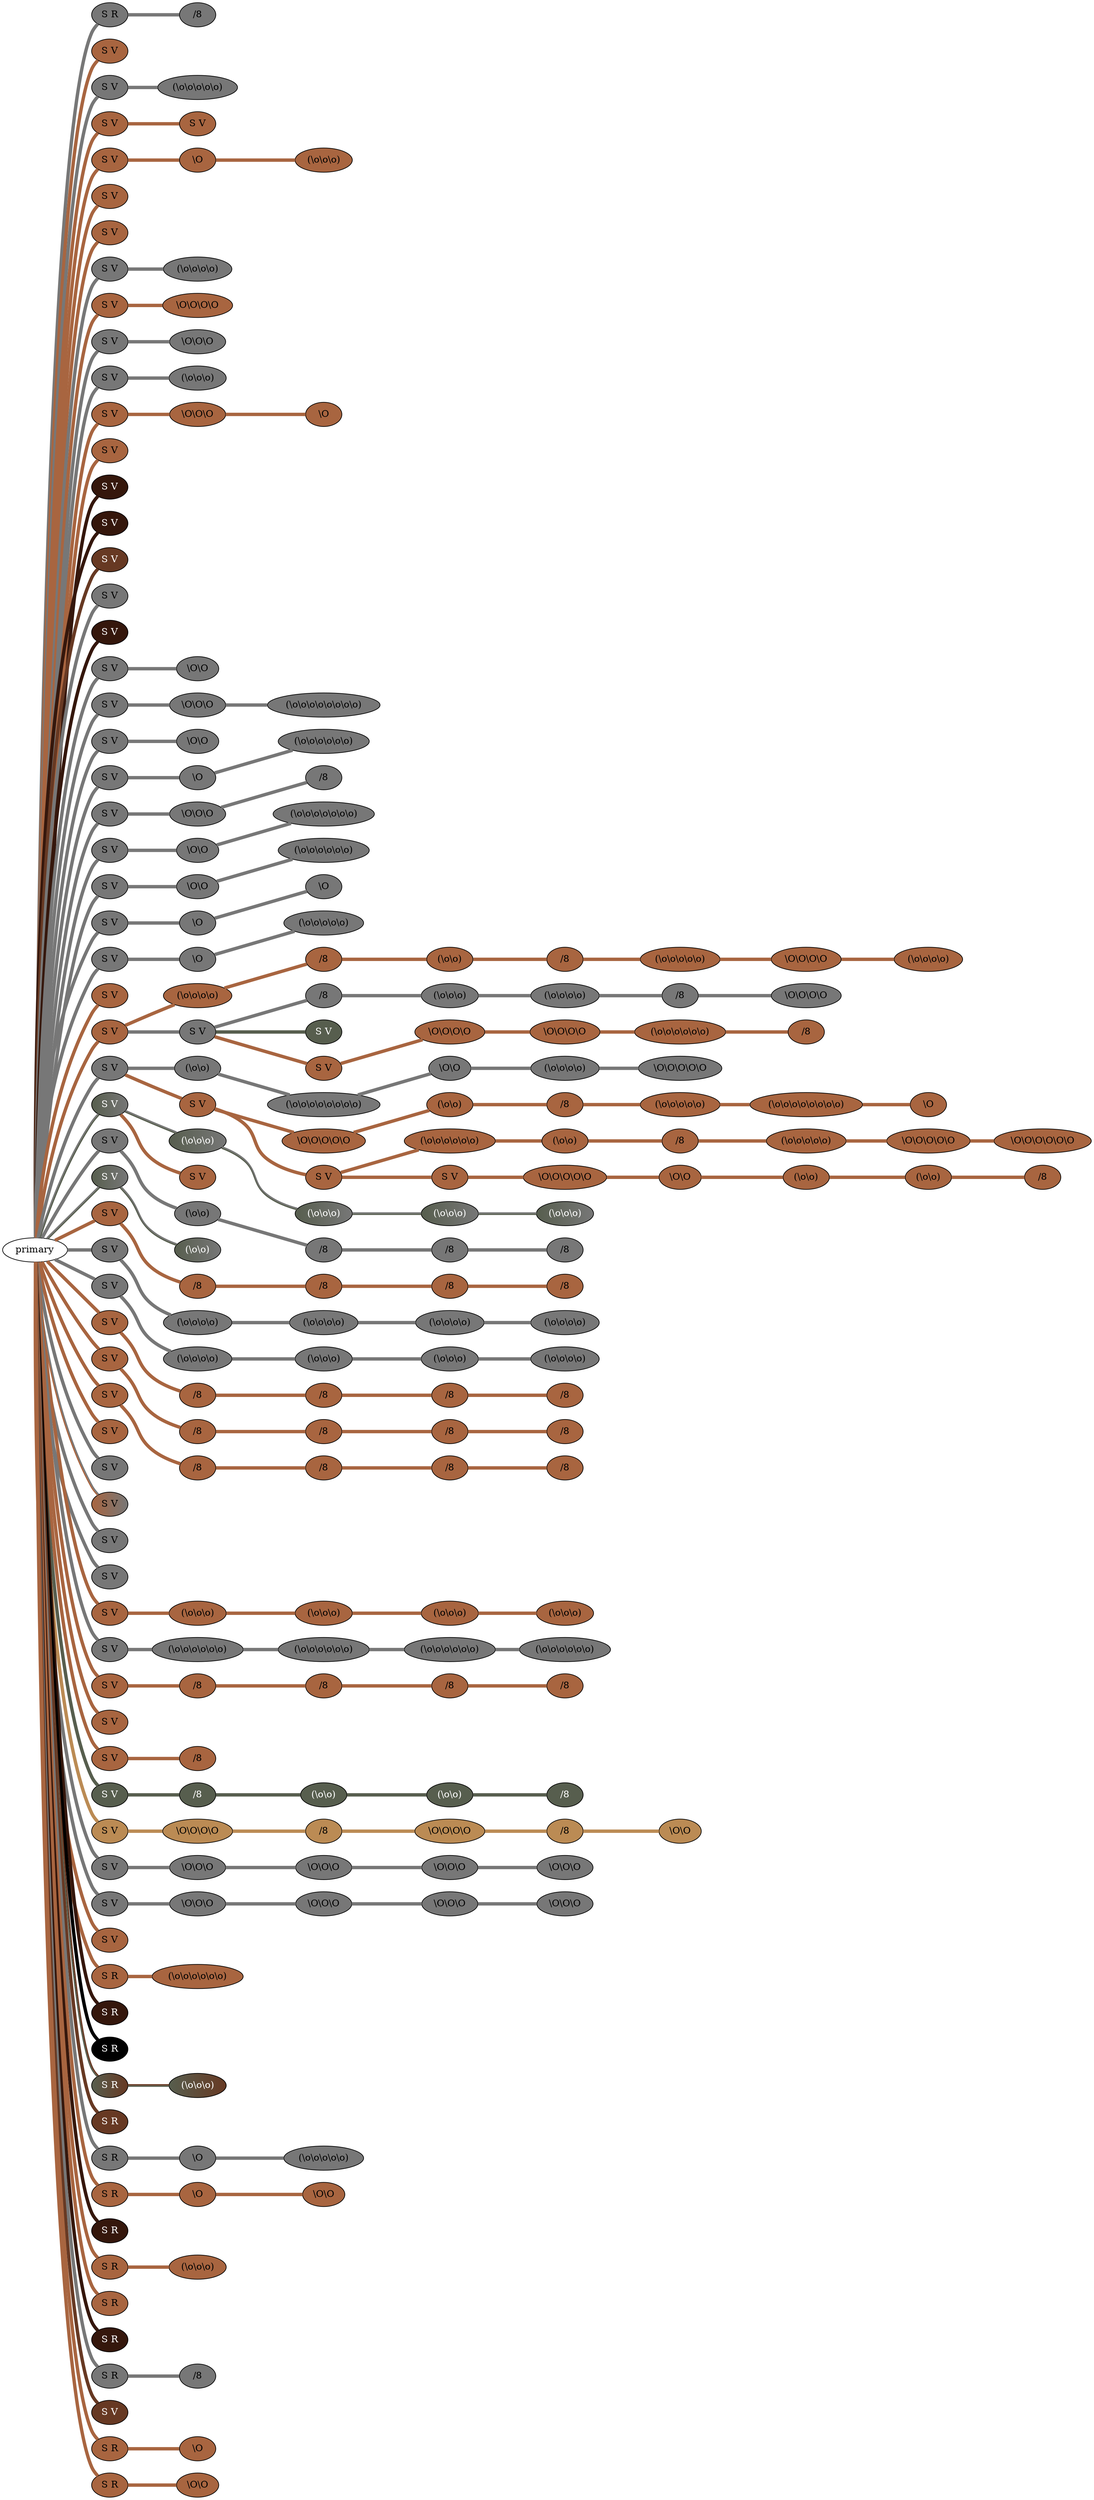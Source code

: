 graph {
 graph [rankdir=LR]
"1" [qtype="pendant_node", pendant_colors="#777777", pendant_ply="S", pendant_attach="R", pendant_length="35.0", label="S R", style=filled, fillcolor="#777777", fontcolor="#000000"]
"primary" -- "1" [qtype="pendant_link",penwidth=5,color="#777777"]
"1:0" [qtype="knot_node", knot_value="1", knot_type="E", knot_position="14.5", knot_spin="S", label="/8", style=filled, fillcolor="#777777" , fontcolor="#000000"]
"1" -- "1:0" [qtype="knot_link",penwidth=5,color="#777777"]
"2" [qtype="pendant_node", pendant_colors="#A86540", pendant_ply="S", pendant_attach="V", pendant_length="5.0", label="S V", style=filled, fillcolor="#A86540", fontcolor="#000000"]
"primary" -- "2" [qtype="pendant_link",penwidth=5,color="#A86540"]
"3" [qtype="pendant_node", pendant_colors="#777777", pendant_ply="S", pendant_attach="V", pendant_length="34.5", label="S V", style=filled, fillcolor="#777777", fontcolor="#000000"]
"primary" -- "3" [qtype="pendant_link",penwidth=5,color="#777777"]
"3:0" [qtype="knot_node", knot_value="5", knot_type="L", knot_position="16.0", knot_spin="Z", label="(\\o\\o\\o\\o\\o)", style=filled, fillcolor="#777777" , fontcolor="#000000"]
"3" -- "3:0" [qtype="knot_link",penwidth=5,color="#777777"]
"4" [qtype="pendant_node", pendant_colors="#A86540", pendant_ply="S", pendant_attach="V", pendant_length="5.0", label="S V", style=filled, fillcolor="#A86540", fontcolor="#000000"]
"primary" -- "4" [qtype="pendant_link",penwidth=5,color="#A86540"]
"4s1" [qtype="pendant_node", pendant_colors="#A86540", pendant_ply="S", pendant_attach="V", pendant_length="6.5", label="S V", style=filled, fillcolor="#A86540", fontcolor="#000000"]
"4" -- "4s1" [qtype="pendant_link",penwidth=5,color="#A86540"]
"5" [qtype="pendant_node", pendant_colors="#A86540", pendant_ply="S", pendant_attach="V", pendant_length="37.0", label="S V", style=filled, fillcolor="#A86540", fontcolor="#000000"]
"primary" -- "5" [qtype="pendant_link",penwidth=5,color="#A86540"]
"5:0" [qtype="knot_node", knot_value="1", knot_type="S", knot_position="6.0", knot_spin="Z", label="\\O", style=filled, fillcolor="#A86540" , fontcolor="#000000"]
"5" -- "5:0" [qtype="knot_link",penwidth=5,color="#A86540"]
"5:1" [qtype="knot_node", knot_value="3", knot_type="L", knot_position="15.0", knot_spin="Z", label="(\\o\\o\\o)", style=filled, fillcolor="#A86540" , fontcolor="#000000"]
"5:0" -- "5:1" [qtype="knot_link",penwidth=5,color="#A86540"]
"6" [qtype="pendant_node", pendant_colors="#A86540", pendant_ply="S", pendant_attach="V", pendant_length="2.5", label="S V", style=filled, fillcolor="#A86540", fontcolor="#000000"]
"primary" -- "6" [qtype="pendant_link",penwidth=5,color="#A86540"]
"7" [qtype="pendant_node", pendant_colors="#A86540", pendant_ply="S", pendant_attach="V", pendant_length="14.5", label="S V", style=filled, fillcolor="#A86540", fontcolor="#000000"]
"primary" -- "7" [qtype="pendant_link",penwidth=5,color="#A86540"]
"8" [qtype="pendant_node", pendant_colors="#777777", pendant_ply="S", pendant_attach="V", pendant_length="27.5", label="S V", style=filled, fillcolor="#777777", fontcolor="#000000"]
"primary" -- "8" [qtype="pendant_link",penwidth=5,color="#777777"]
"8:0" [qtype="knot_node", knot_value="4", knot_type="L", knot_position="14.5", knot_spin="Z", label="(\\o\\o\\o\\o)", style=filled, fillcolor="#777777" , fontcolor="#000000"]
"8" -- "8:0" [qtype="knot_link",penwidth=5,color="#777777"]
"9" [qtype="pendant_node", pendant_colors="#A86540", pendant_ply="S", pendant_attach="V", pendant_length="25.0", label="S V", style=filled, fillcolor="#A86540", fontcolor="#000000"]
"primary" -- "9" [qtype="pendant_link",penwidth=5,color="#A86540"]
"9:0" [qtype="knot_node", knot_value="4", knot_type="S", knot_position="6.0", knot_spin="Z", label="\\O\\O\\O\\O", style=filled, fillcolor="#A86540" , fontcolor="#000000"]
"9" -- "9:0" [qtype="knot_link",penwidth=5,color="#A86540"]
"10" [qtype="pendant_node", pendant_colors="#777777", pendant_ply="S", pendant_attach="V", pendant_length="27.0", label="S V", style=filled, fillcolor="#777777", fontcolor="#000000"]
"primary" -- "10" [qtype="pendant_link",penwidth=5,color="#777777"]
"10:0" [qtype="knot_node", knot_value="3", knot_type="S", knot_position="5.0", knot_spin="Z", label="\\O\\O\\O", style=filled, fillcolor="#777777" , fontcolor="#000000"]
"10" -- "10:0" [qtype="knot_link",penwidth=5,color="#777777"]
"11" [qtype="pendant_node", pendant_colors="#777777", pendant_ply="S", pendant_attach="V", pendant_length="21.0", label="S V", style=filled, fillcolor="#777777", fontcolor="#000000"]
"primary" -- "11" [qtype="pendant_link",penwidth=5,color="#777777"]
"11:0" [qtype="knot_node", knot_value="3", knot_type="L", knot_position="14.0", knot_spin="Z", label="(\\o\\o\\o)", style=filled, fillcolor="#777777" , fontcolor="#000000"]
"11" -- "11:0" [qtype="knot_link",penwidth=5,color="#777777"]
"12" [qtype="pendant_node", pendant_colors="#A86540", pendant_ply="S", pendant_attach="V", pendant_length="20.5", label="S V", style=filled, fillcolor="#A86540", fontcolor="#000000"]
"primary" -- "12" [qtype="pendant_link",penwidth=5,color="#A86540"]
"12:0" [qtype="knot_node", knot_value="3", knot_type="S", knot_position="1.5", knot_spin="Z", label="\\O\\O\\O", style=filled, fillcolor="#A86540" , fontcolor="#000000"]
"12" -- "12:0" [qtype="knot_link",penwidth=5,color="#A86540"]
"12:1" [qtype="knot_node", knot_value="1", knot_type="S", knot_position="5.5", knot_spin="Z", label="\\O", style=filled, fillcolor="#A86540" , fontcolor="#000000"]
"12:0" -- "12:1" [qtype="knot_link",penwidth=5,color="#A86540"]
"13" [qtype="pendant_node", pendant_colors="#A86540", pendant_ply="S", pendant_attach="V", pendant_length="4.5", label="S V", style=filled, fillcolor="#A86540", fontcolor="#000000"]
"primary" -- "13" [qtype="pendant_link",penwidth=5,color="#A86540"]
"14" [qtype="pendant_node", pendant_colors="#35170C", pendant_ply="S", pendant_attach="V", pendant_length="0.5", label="S V", style=filled, fillcolor="#35170C", fontcolor="#ffffff"]
"primary" -- "14" [qtype="pendant_link",penwidth=5,color="#35170C"]
"15" [qtype="pendant_node", pendant_colors="#35170C", pendant_ply="S", pendant_attach="V", pendant_length="0.5", label="S V", style=filled, fillcolor="#35170C", fontcolor="#ffffff"]
"primary" -- "15" [qtype="pendant_link",penwidth=5,color="#35170C"]
"16" [qtype="pendant_node", pendant_colors="#673923", pendant_ply="S", pendant_attach="V", pendant_length="0.5", label="S V", style=filled, fillcolor="#673923", fontcolor="#ffffff"]
"primary" -- "16" [qtype="pendant_link",penwidth=5,color="#673923"]
"17" [qtype="pendant_node", pendant_colors="#777777", pendant_ply="S", pendant_attach="V", pendant_length="19.0", label="S V", style=filled, fillcolor="#777777", fontcolor="#000000"]
"primary" -- "17" [qtype="pendant_link",penwidth=5,color="#777777"]
"18" [qtype="pendant_node", pendant_colors="#35170C", pendant_ply="S", pendant_attach="V", pendant_length="0.5", label="S V", style=filled, fillcolor="#35170C", fontcolor="#ffffff"]
"primary" -- "18" [qtype="pendant_link",penwidth=5,color="#35170C"]
"19" [qtype="pendant_node", pendant_colors="#777777", pendant_ply="S", pendant_attach="V", pendant_length="15.0", label="S V", style=filled, fillcolor="#777777", fontcolor="#000000"]
"primary" -- "19" [qtype="pendant_link",penwidth=5,color="#777777"]
"19:0" [qtype="knot_node", knot_value="2", knot_type="S", knot_position="5.0", knot_spin="Z", label="\\O\\O", style=filled, fillcolor="#777777" , fontcolor="#000000"]
"19" -- "19:0" [qtype="knot_link",penwidth=5,color="#777777"]
"20" [qtype="pendant_node", pendant_colors="#777777", pendant_ply="S", pendant_attach="V", pendant_length="34.0", label="S V", style=filled, fillcolor="#777777", fontcolor="#000000"]
"primary" -- "20" [qtype="pendant_link",penwidth=5,color="#777777"]
"20:0" [qtype="knot_node", knot_value="3", knot_type="S", knot_position="10.5", knot_spin="Z", label="\\O\\O\\O", style=filled, fillcolor="#777777" , fontcolor="#000000"]
"20" -- "20:0" [qtype="knot_link",penwidth=5,color="#777777"]
"20:1" [qtype="knot_node", knot_value="8", knot_type="L", knot_position="24.5", knot_spin="Z", label="(\\o\\o\\o\\o\\o\\o\\o\\o)", style=filled, fillcolor="#777777" , fontcolor="#000000"]
"20:0" -- "20:1" [qtype="knot_link",penwidth=5,color="#777777"]
"21" [qtype="pendant_node", pendant_colors="#777777", pendant_ply="S", pendant_attach="V", pendant_length="39.5", label="S V", style=filled, fillcolor="#777777", fontcolor="#000000"]
"primary" -- "21" [qtype="pendant_link",penwidth=5,color="#777777"]
"21:0" [qtype="knot_node", knot_value="2", knot_type="S", knot_position="11.0", knot_spin="Z", label="\\O\\O", style=filled, fillcolor="#777777" , fontcolor="#000000"]
"21" -- "21:0" [qtype="knot_link",penwidth=5,color="#777777"]
"22" [qtype="pendant_node", pendant_colors="#777777", pendant_ply="S", pendant_attach="V", pendant_length="40.0", label="S V", style=filled, fillcolor="#777777", fontcolor="#000000"]
"primary" -- "22" [qtype="pendant_link",penwidth=5,color="#777777"]
"22:0" [qtype="knot_node", knot_value="1", knot_type="S", knot_position="11.0", knot_spin="Z", label="\\O", style=filled, fillcolor="#777777" , fontcolor="#000000"]
"22" -- "22:0" [qtype="knot_link",penwidth=5,color="#777777"]
"22:1" [qtype="knot_node", knot_value="6", knot_type="L", knot_position="24.0", knot_spin="Z", label="(\\o\\o\\o\\o\\o\\o)", style=filled, fillcolor="#777777" , fontcolor="#000000"]
"22:0" -- "22:1" [qtype="knot_link",penwidth=5,color="#777777"]
"23" [qtype="pendant_node", pendant_colors="#777777", pendant_ply="S", pendant_attach="V", pendant_length="37.5", label="S V", style=filled, fillcolor="#777777", fontcolor="#000000"]
"primary" -- "23" [qtype="pendant_link",penwidth=5,color="#777777"]
"23:0" [qtype="knot_node", knot_value="3", knot_type="S", knot_position="10.5", knot_spin="Z", label="\\O\\O\\O", style=filled, fillcolor="#777777" , fontcolor="#000000"]
"23" -- "23:0" [qtype="knot_link",penwidth=5,color="#777777"]
"23:1" [qtype="knot_node", knot_value="1", knot_type="E", knot_position="22.0", knot_spin="S", label="/8", style=filled, fillcolor="#777777" , fontcolor="#000000"]
"23:0" -- "23:1" [qtype="knot_link",penwidth=5,color="#777777"]
"24" [qtype="pendant_node", pendant_colors="#777777", pendant_ply="S", pendant_attach="V", pendant_length="29.5", label="S V", style=filled, fillcolor="#777777", fontcolor="#000000"]
"primary" -- "24" [qtype="pendant_link",penwidth=5,color="#777777"]
"24:0" [qtype="knot_node", knot_value="2", knot_type="S", knot_position="10.0", knot_spin="Z", label="\\O\\O", style=filled, fillcolor="#777777" , fontcolor="#000000"]
"24" -- "24:0" [qtype="knot_link",penwidth=5,color="#777777"]
"24:1" [qtype="knot_node", knot_value="7", knot_type="L", knot_position="21.0", knot_spin="Z", label="(\\o\\o\\o\\o\\o\\o\\o)", style=filled, fillcolor="#777777" , fontcolor="#000000"]
"24:0" -- "24:1" [qtype="knot_link",penwidth=5,color="#777777"]
"25" [qtype="pendant_node", pendant_colors="#777777", pendant_ply="S", pendant_attach="V", pendant_length="37.0", label="S V", style=filled, fillcolor="#777777", fontcolor="#000000"]
"primary" -- "25" [qtype="pendant_link",penwidth=5,color="#777777"]
"25:0" [qtype="knot_node", knot_value="2", knot_type="S", knot_position="9.5", knot_spin="Z", label="\\O\\O", style=filled, fillcolor="#777777" , fontcolor="#000000"]
"25" -- "25:0" [qtype="knot_link",penwidth=5,color="#777777"]
"25:1" [qtype="knot_node", knot_value="6", knot_type="L", knot_position="20.5", knot_spin="Z", label="(\\o\\o\\o\\o\\o\\o)", style=filled, fillcolor="#777777" , fontcolor="#000000"]
"25:0" -- "25:1" [qtype="knot_link",penwidth=5,color="#777777"]
"26" [qtype="pendant_node", pendant_colors="#777777", pendant_ply="S", pendant_attach="V", pendant_length="40.5", label="S V", style=filled, fillcolor="#777777", fontcolor="#000000"]
"primary" -- "26" [qtype="pendant_link",penwidth=5,color="#777777"]
"26:0" [qtype="knot_node", knot_value="1", knot_type="S", knot_position="10.5", knot_spin="Z", label="\\O", style=filled, fillcolor="#777777" , fontcolor="#000000"]
"26" -- "26:0" [qtype="knot_link",penwidth=5,color="#777777"]
"26:1" [qtype="knot_node", knot_value="1", knot_type="S", knot_position="21.0", knot_spin="Z", label="\\O", style=filled, fillcolor="#777777" , fontcolor="#000000"]
"26:0" -- "26:1" [qtype="knot_link",penwidth=5,color="#777777"]
"27" [qtype="pendant_node", pendant_colors="#777777", pendant_ply="S", pendant_attach="V", pendant_length="38.5", label="S V", style=filled, fillcolor="#777777", fontcolor="#000000"]
"primary" -- "27" [qtype="pendant_link",penwidth=5,color="#777777"]
"27:0" [qtype="knot_node", knot_value="1", knot_type="S", knot_position="10.0", knot_spin="Z", label="\\O", style=filled, fillcolor="#777777" , fontcolor="#000000"]
"27" -- "27:0" [qtype="knot_link",penwidth=5,color="#777777"]
"27:1" [qtype="knot_node", knot_value="5", knot_type="L", knot_position="21.5", knot_spin="Z", label="(\\o\\o\\o\\o\\o)", style=filled, fillcolor="#777777" , fontcolor="#000000"]
"27:0" -- "27:1" [qtype="knot_link",penwidth=5,color="#777777"]
"28" [qtype="pendant_node", pendant_colors="#A86540", pendant_ply="S", pendant_attach="V", pendant_length="0.0", label="S V", style=filled, fillcolor="#A86540", fontcolor="#000000"]
"primary" -- "28" [qtype="pendant_link",penwidth=5,color="#A86540"]
"29" [qtype="pendant_node", pendant_colors="#A86540", pendant_ply="S", pendant_attach="V", pendant_length="17.5", label="S V", style=filled, fillcolor="#A86540", fontcolor="#000000"]
"primary" -- "29" [qtype="pendant_link",penwidth=5,color="#A86540"]
"29:0" [qtype="knot_node", knot_value="4", knot_type="L", knot_position="3.5", knot_spin="Z", label="(\\o\\o\\o\\o)", style=filled, fillcolor="#A86540" , fontcolor="#000000"]
"29" -- "29:0" [qtype="knot_link",penwidth=5,color="#A86540"]
"29:1" [qtype="knot_node", knot_value="2", knot_type="E", knot_position="5.0", knot_spin="S", label="/8", style=filled, fillcolor="#A86540" , fontcolor="#000000"]
"29:0" -- "29:1" [qtype="knot_link",penwidth=5,color="#A86540"]
"29:2" [qtype="knot_node", knot_value="2", knot_type="L", knot_position="6.0", knot_spin="Z", label="(\\o\\o)", style=filled, fillcolor="#A86540" , fontcolor="#000000"]
"29:1" -- "29:2" [qtype="knot_link",penwidth=5,color="#A86540"]
"29:3" [qtype="knot_node", knot_value="1", knot_type="E", knot_position="7.0", knot_spin="S", label="/8", style=filled, fillcolor="#A86540" , fontcolor="#000000"]
"29:2" -- "29:3" [qtype="knot_link",penwidth=5,color="#A86540"]
"29:4" [qtype="knot_node", knot_value="5", knot_type="L", knot_position="8.0", knot_spin="Z", label="(\\o\\o\\o\\o\\o)", style=filled, fillcolor="#A86540" , fontcolor="#000000"]
"29:3" -- "29:4" [qtype="knot_link",penwidth=5,color="#A86540"]
"29:5" [qtype="knot_node", knot_value="4", knot_type="S", knot_position="12.0", knot_spin="Z", label="\\O\\O\\O\\O", style=filled, fillcolor="#A86540" , fontcolor="#000000"]
"29:4" -- "29:5" [qtype="knot_link",penwidth=5,color="#A86540"]
"29:6" [qtype="knot_node", knot_value="4", knot_type="L", knot_position="15.0", knot_spin="Z", label="(\\o\\o\\o\\o)", style=filled, fillcolor="#A86540" , fontcolor="#000000"]
"29:5" -- "29:6" [qtype="knot_link",penwidth=5,color="#A86540"]
"29s1" [qtype="pendant_node", pendant_colors="#777777", pendant_ply="S", pendant_attach="V", pendant_length="18.0", label="S V", style=filled, fillcolor="#777777", fontcolor="#000000"]
"29" -- "29s1" [qtype="pendant_link",penwidth=5,color="#777777"]
"29s1:0" [qtype="knot_node", knot_value="3", knot_type="E", knot_position="1.0", knot_spin="S", label="/8", style=filled, fillcolor="#777777" , fontcolor="#000000"]
"29s1" -- "29s1:0" [qtype="knot_link",penwidth=5,color="#777777"]
"29s1:1" [qtype="knot_node", knot_value="3", knot_type="L", knot_position="4.0", knot_spin="Z", label="(\\o\\o\\o)", style=filled, fillcolor="#777777" , fontcolor="#000000"]
"29s1:0" -- "29s1:1" [qtype="knot_link",penwidth=5,color="#777777"]
"29s1:2" [qtype="knot_node", knot_value="4", knot_type="L", knot_position="8.0", knot_spin="Z", label="(\\o\\o\\o\\o)", style=filled, fillcolor="#777777" , fontcolor="#000000"]
"29s1:1" -- "29s1:2" [qtype="knot_link",penwidth=5,color="#777777"]
"29s1:3" [qtype="knot_node", knot_value="3", knot_type="E", knot_position="12.0", knot_spin="S", label="/8", style=filled, fillcolor="#777777" , fontcolor="#000000"]
"29s1:2" -- "29s1:3" [qtype="knot_link",penwidth=5,color="#777777"]
"29s1:4" [qtype="knot_node", knot_value="4", knot_type="S", knot_position="14.5", knot_spin="Z", label="\\O\\O\\O\\O", style=filled, fillcolor="#777777" , fontcolor="#000000"]
"29s1:3" -- "29s1:4" [qtype="knot_link",penwidth=5,color="#777777"]
"29s1s1" [qtype="pendant_node", pendant_colors="#575E4E", pendant_ply="S", pendant_attach="V", pendant_length="6.5", label="S V", style=filled, fillcolor="#575E4E", fontcolor="#ffffff"]
"29s1" -- "29s1s1" [qtype="pendant_link",penwidth=5,color="#575E4E"]
"29s1s2" [qtype="pendant_node", pendant_colors="#A86540", pendant_ply="S", pendant_attach="V", pendant_length="13.5", label="S V", style=filled, fillcolor="#A86540", fontcolor="#000000"]
"29s1" -- "29s1s2" [qtype="pendant_link",penwidth=5,color="#A86540"]
"29s1s2:0" [qtype="knot_node", knot_value="4", knot_type="S", knot_position="0.5", knot_spin="Z", label="\\O\\O\\O\\O", style=filled, fillcolor="#A86540" , fontcolor="#000000"]
"29s1s2" -- "29s1s2:0" [qtype="knot_link",penwidth=5,color="#A86540"]
"29s1s2:1" [qtype="knot_node", knot_value="4", knot_type="S", knot_position="4.0", knot_spin="Z", label="\\O\\O\\O\\O", style=filled, fillcolor="#A86540" , fontcolor="#000000"]
"29s1s2:0" -- "29s1s2:1" [qtype="knot_link",penwidth=5,color="#A86540"]
"29s1s2:2" [qtype="knot_node", knot_value="6", knot_type="L", knot_position="8.0", knot_spin="Z", label="(\\o\\o\\o\\o\\o\\o)", style=filled, fillcolor="#A86540" , fontcolor="#000000"]
"29s1s2:1" -- "29s1s2:2" [qtype="knot_link",penwidth=5,color="#A86540"]
"29s1s2:3" [qtype="knot_node", knot_value="3", knot_type="E", knot_position="12.0", knot_spin="S", label="/8", style=filled, fillcolor="#A86540" , fontcolor="#000000"]
"29s1s2:2" -- "29s1s2:3" [qtype="knot_link",penwidth=5,color="#A86540"]
"30" [qtype="pendant_node", pendant_colors="#777777", pendant_ply="S", pendant_attach="V", pendant_length="24.0", label="S V", style=filled, fillcolor="#777777", fontcolor="#000000"]
"primary" -- "30" [qtype="pendant_link",penwidth=5,color="#777777"]
"30:0" [qtype="knot_node", knot_value="2", knot_type="L", knot_position="3.5", knot_spin="Z", label="(\\o\\o)", style=filled, fillcolor="#777777" , fontcolor="#000000"]
"30" -- "30:0" [qtype="knot_link",penwidth=5,color="#777777"]
"30:1" [qtype="knot_node", knot_value="8", knot_type="L", knot_position="6.0", knot_spin="Z", label="(\\o\\o\\o\\o\\o\\o\\o\\o)", style=filled, fillcolor="#777777" , fontcolor="#000000"]
"30:0" -- "30:1" [qtype="knot_link",penwidth=5,color="#777777"]
"30:2" [qtype="knot_node", knot_value="2", knot_type="S", knot_position="9.0", knot_spin="Z", label="\\O\\O", style=filled, fillcolor="#777777" , fontcolor="#000000"]
"30:1" -- "30:2" [qtype="knot_link",penwidth=5,color="#777777"]
"30:3" [qtype="knot_node", knot_value="4", knot_type="L", knot_position="12.0", knot_spin="Z", label="(\\o\\o\\o\\o)", style=filled, fillcolor="#777777" , fontcolor="#000000"]
"30:2" -- "30:3" [qtype="knot_link",penwidth=5,color="#777777"]
"30:4" [qtype="knot_node", knot_value="5", knot_type="S", knot_position="15.5", knot_spin="Z", label="\\O\\O\\O\\O\\O", style=filled, fillcolor="#777777" , fontcolor="#000000"]
"30:3" -- "30:4" [qtype="knot_link",penwidth=5,color="#777777"]
"30s1" [qtype="pendant_node", pendant_colors="#A86540", pendant_ply="S", pendant_attach="V", pendant_length="19.5", label="S V", style=filled, fillcolor="#A86540", fontcolor="#000000"]
"30" -- "30s1" [qtype="pendant_link",penwidth=5,color="#A86540"]
"30s1:0" [qtype="knot_node", knot_value="5", knot_type="S", knot_position="1.0", knot_spin="Z", label="\\O\\O\\O\\O\\O", style=filled, fillcolor="#A86540" , fontcolor="#000000"]
"30s1" -- "30s1:0" [qtype="knot_link",penwidth=5,color="#A86540"]
"30s1:1" [qtype="knot_node", knot_value="2", knot_type="L", knot_position="4.0", knot_spin="Z", label="(\\o\\o)", style=filled, fillcolor="#A86540" , fontcolor="#000000"]
"30s1:0" -- "30s1:1" [qtype="knot_link",penwidth=5,color="#A86540"]
"30s1:2" [qtype="knot_node", knot_value="2", knot_type="E", knot_position="7.0", knot_spin="S", label="/8", style=filled, fillcolor="#A86540" , fontcolor="#000000"]
"30s1:1" -- "30s1:2" [qtype="knot_link",penwidth=5,color="#A86540"]
"30s1:3" [qtype="knot_node", knot_value="5", knot_type="L", knot_position="10.0", knot_spin="Z", label="(\\o\\o\\o\\o\\o)", style=filled, fillcolor="#A86540" , fontcolor="#000000"]
"30s1:2" -- "30s1:3" [qtype="knot_link",penwidth=5,color="#A86540"]
"30s1:4" [qtype="knot_node", knot_value="8", knot_type="L", knot_position="12.0", knot_spin="Z", label="(\\o\\o\\o\\o\\o\\o\\o\\o)", style=filled, fillcolor="#A86540" , fontcolor="#000000"]
"30s1:3" -- "30s1:4" [qtype="knot_link",penwidth=5,color="#A86540"]
"30s1:5" [qtype="knot_node", knot_value="1", knot_type="S", knot_position="14.0", knot_spin="Z", label="\\O", style=filled, fillcolor="#A86540" , fontcolor="#000000"]
"30s1:4" -- "30s1:5" [qtype="knot_link",penwidth=5,color="#A86540"]
"30s1s1" [qtype="pendant_node", pendant_colors="#A86540", pendant_ply="S", pendant_attach="V", pendant_length="17.5", label="S V", style=filled, fillcolor="#A86540", fontcolor="#000000"]
"30s1" -- "30s1s1" [qtype="pendant_link",penwidth=5,color="#A86540"]
"30s1s1:0" [qtype="knot_node", knot_value="6", knot_type="L", knot_position="1.0", knot_spin="Z", label="(\\o\\o\\o\\o\\o\\o)", style=filled, fillcolor="#A86540" , fontcolor="#000000"]
"30s1s1" -- "30s1s1:0" [qtype="knot_link",penwidth=5,color="#A86540"]
"30s1s1:1" [qtype="knot_node", knot_value="2", knot_type="L", knot_position="4.0", knot_spin="Z", label="(\\o\\o)", style=filled, fillcolor="#A86540" , fontcolor="#000000"]
"30s1s1:0" -- "30s1s1:1" [qtype="knot_link",penwidth=5,color="#A86540"]
"30s1s1:2" [qtype="knot_node", knot_value="1", knot_type="E", knot_position="7.0", knot_spin="S", label="/8", style=filled, fillcolor="#A86540" , fontcolor="#000000"]
"30s1s1:1" -- "30s1s1:2" [qtype="knot_link",penwidth=5,color="#A86540"]
"30s1s1:3" [qtype="knot_node", knot_value="5", knot_type="L", knot_position="10.0", knot_spin="Z", label="(\\o\\o\\o\\o\\o)", style=filled, fillcolor="#A86540" , fontcolor="#000000"]
"30s1s1:2" -- "30s1s1:3" [qtype="knot_link",penwidth=5,color="#A86540"]
"30s1s1:4" [qtype="knot_node", knot_value="5", knot_type="S", knot_position="12.0", knot_spin="Z", label="\\O\\O\\O\\O\\O", style=filled, fillcolor="#A86540" , fontcolor="#000000"]
"30s1s1:3" -- "30s1s1:4" [qtype="knot_link",penwidth=5,color="#A86540"]
"30s1s1:5" [qtype="knot_node", knot_value="6", knot_type="S", knot_position="15.5", knot_spin="Z", label="\\O\\O\\O\\O\\O\\O", style=filled, fillcolor="#A86540" , fontcolor="#000000"]
"30s1s1:4" -- "30s1s1:5" [qtype="knot_link",penwidth=5,color="#A86540"]
"30s1s1s1" [qtype="pendant_node", pendant_colors="#A86540", pendant_ply="S", pendant_attach="V", pendant_length="27.0", label="S V", style=filled, fillcolor="#A86540", fontcolor="#000000"]
"30s1s1" -- "30s1s1s1" [qtype="pendant_link",penwidth=5,color="#A86540"]
"30s1s1s1:0" [qtype="knot_node", knot_value="5", knot_type="S", knot_position="1.0", knot_spin="Z", label="\\O\\O\\O\\O\\O", style=filled, fillcolor="#A86540" , fontcolor="#000000"]
"30s1s1s1" -- "30s1s1s1:0" [qtype="knot_link",penwidth=5,color="#A86540"]
"30s1s1s1:1" [qtype="knot_node", knot_value="2", knot_type="S", knot_position="3.0", knot_spin="Z", label="\\O\\O", style=filled, fillcolor="#A86540" , fontcolor="#000000"]
"30s1s1s1:0" -- "30s1s1s1:1" [qtype="knot_link",penwidth=5,color="#A86540"]
"30s1s1s1:2" [qtype="knot_node", knot_value="2", knot_type="L", knot_position="5.0", knot_spin="Z", label="(\\o\\o)", style=filled, fillcolor="#A86540" , fontcolor="#000000"]
"30s1s1s1:1" -- "30s1s1s1:2" [qtype="knot_link",penwidth=5,color="#A86540"]
"30s1s1s1:3" [qtype="knot_node", knot_value="2", knot_type="L", knot_position="7.0", knot_spin="Z", label="(\\o\\o)", style=filled, fillcolor="#A86540" , fontcolor="#000000"]
"30s1s1s1:2" -- "30s1s1s1:3" [qtype="knot_link",penwidth=5,color="#A86540"]
"30s1s1s1:4" [qtype="knot_node", knot_value="1", knot_type="E", knot_position="10.0", knot_spin="S", label="/8", style=filled, fillcolor="#A86540" , fontcolor="#000000"]
"30s1s1s1:3" -- "30s1s1s1:4" [qtype="knot_link",penwidth=5,color="#A86540"]
"31" [qtype="pendant_node", pendant_colors="#575E4E:#777777", pendant_ply="S", pendant_attach="V", pendant_length="24.5", label="S V", style=filled, fillcolor="#575E4E:#777777", fontcolor="#ffffff"]
"primary" -- "31" [qtype="pendant_link",penwidth=2,color="#575E4E:#777777"]
"31:0" [qtype="knot_node", knot_value="3", knot_type="L", knot_position="2.0", knot_spin="Z", label="(\\o\\o\\o)", style=filled, fillcolor="#575E4E:#777777" , fontcolor="#ffffff"]
"31" -- "31:0" [qtype="knot_link",penwidth=2,color="#575E4E:#777777"]
"31:1" [qtype="knot_node", knot_value="3", knot_type="L", knot_position="5.0", knot_spin="Z", label="(\\o\\o\\o)", style=filled, fillcolor="#575E4E:#777777" , fontcolor="#ffffff"]
"31:0" -- "31:1" [qtype="knot_link",penwidth=2,color="#575E4E:#777777"]
"31:2" [qtype="knot_node", knot_value="3", knot_type="L", knot_position="7.5", knot_spin="Z", label="(\\o\\o\\o)", style=filled, fillcolor="#575E4E:#777777" , fontcolor="#ffffff"]
"31:1" -- "31:2" [qtype="knot_link",penwidth=2,color="#575E4E:#777777"]
"31:3" [qtype="knot_node", knot_value="3", knot_type="L", knot_position="9.0", knot_spin="Z", label="(\\o\\o\\o)", style=filled, fillcolor="#575E4E:#777777" , fontcolor="#ffffff"]
"31:2" -- "31:3" [qtype="knot_link",penwidth=2,color="#575E4E:#777777"]
"31s1" [qtype="pendant_node", pendant_colors="#A86540", pendant_ply="S", pendant_attach="V", pendant_length="2.5", label="S V", style=filled, fillcolor="#A86540", fontcolor="#000000"]
"31" -- "31s1" [qtype="pendant_link",penwidth=5,color="#A86540"]
"32" [qtype="pendant_node", pendant_colors="#777777", pendant_ply="S", pendant_attach="V", pendant_length="29.0", label="S V", style=filled, fillcolor="#777777", fontcolor="#000000"]
"primary" -- "32" [qtype="pendant_link",penwidth=5,color="#777777"]
"32:0" [qtype="knot_node", knot_value="2", knot_type="L", knot_position="2.5", knot_spin="Z", label="(\\o\\o)", style=filled, fillcolor="#777777" , fontcolor="#000000"]
"32" -- "32:0" [qtype="knot_link",penwidth=5,color="#777777"]
"32:1" [qtype="knot_node", knot_value="1", knot_type="E", knot_position="4.0", knot_spin="S", label="/8", style=filled, fillcolor="#777777" , fontcolor="#000000"]
"32:0" -- "32:1" [qtype="knot_link",penwidth=5,color="#777777"]
"32:2" [qtype="knot_node", knot_value="1", knot_type="E", knot_position="5.5", knot_spin="S", label="/8", style=filled, fillcolor="#777777" , fontcolor="#000000"]
"32:1" -- "32:2" [qtype="knot_link",penwidth=5,color="#777777"]
"32:3" [qtype="knot_node", knot_value="1", knot_type="E", knot_position="7.0", knot_spin="S", label="/8", style=filled, fillcolor="#777777" , fontcolor="#000000"]
"32:2" -- "32:3" [qtype="knot_link",penwidth=5,color="#777777"]
"33" [qtype="pendant_node", pendant_colors="#575E4E:#777777", pendant_ply="S", pendant_attach="V", pendant_length="4.0", label="S V", style=filled, fillcolor="#575E4E:#777777", fontcolor="#ffffff"]
"primary" -- "33" [qtype="pendant_link",penwidth=2,color="#575E4E:#777777"]
"33:0" [qtype="knot_node", knot_value="2", knot_type="L", knot_position="2.5", knot_spin="Z", label="(\\o\\o)", style=filled, fillcolor="#575E4E:#777777" , fontcolor="#ffffff"]
"33" -- "33:0" [qtype="knot_link",penwidth=2,color="#575E4E:#777777"]
"34" [qtype="pendant_node", pendant_colors="#A86540", pendant_ply="S", pendant_attach="V", pendant_length="35.0", label="S V", style=filled, fillcolor="#A86540", fontcolor="#000000"]
"primary" -- "34" [qtype="pendant_link",penwidth=5,color="#A86540"]
"34:0" [qtype="knot_node", knot_value="1", knot_type="E", knot_position="2.5", knot_spin="S", label="/8", style=filled, fillcolor="#A86540" , fontcolor="#000000"]
"34" -- "34:0" [qtype="knot_link",penwidth=5,color="#A86540"]
"34:1" [qtype="knot_node", knot_value="1", knot_type="E", knot_position="4.0", knot_spin="S", label="/8", style=filled, fillcolor="#A86540" , fontcolor="#000000"]
"34:0" -- "34:1" [qtype="knot_link",penwidth=5,color="#A86540"]
"34:2" [qtype="knot_node", knot_value="1", knot_type="E", knot_position="5.5", knot_spin="S", label="/8", style=filled, fillcolor="#A86540" , fontcolor="#000000"]
"34:1" -- "34:2" [qtype="knot_link",penwidth=5,color="#A86540"]
"34:3" [qtype="knot_node", knot_value="1", knot_type="E", knot_position="7.0", knot_spin="S", label="/8", style=filled, fillcolor="#A86540" , fontcolor="#000000"]
"34:2" -- "34:3" [qtype="knot_link",penwidth=5,color="#A86540"]
"35" [qtype="pendant_node", pendant_colors="#777777", pendant_ply="S", pendant_attach="V", pendant_length="21.0", label="S V", style=filled, fillcolor="#777777", fontcolor="#000000"]
"primary" -- "35" [qtype="pendant_link",penwidth=5,color="#777777"]
"35:0" [qtype="knot_node", knot_value="4", knot_type="L", knot_position="3.0", knot_spin="Z", label="(\\o\\o\\o\\o)", style=filled, fillcolor="#777777" , fontcolor="#000000"]
"35" -- "35:0" [qtype="knot_link",penwidth=5,color="#777777"]
"35:1" [qtype="knot_node", knot_value="4", knot_type="L", knot_position="5.0", knot_spin="Z", label="(\\o\\o\\o\\o)", style=filled, fillcolor="#777777" , fontcolor="#000000"]
"35:0" -- "35:1" [qtype="knot_link",penwidth=5,color="#777777"]
"35:2" [qtype="knot_node", knot_value="4", knot_type="L", knot_position="6.5", knot_spin="Z", label="(\\o\\o\\o\\o)", style=filled, fillcolor="#777777" , fontcolor="#000000"]
"35:1" -- "35:2" [qtype="knot_link",penwidth=5,color="#777777"]
"35:3" [qtype="knot_node", knot_value="4", knot_type="L", knot_position="7.5", knot_spin="Z", label="(\\o\\o\\o\\o)", style=filled, fillcolor="#777777" , fontcolor="#000000"]
"35:2" -- "35:3" [qtype="knot_link",penwidth=5,color="#777777"]
"36" [qtype="pendant_node", pendant_colors="#777777", pendant_ply="S", pendant_attach="V", pendant_length="29.5", label="S V", style=filled, fillcolor="#777777", fontcolor="#000000"]
"primary" -- "36" [qtype="pendant_link",penwidth=5,color="#777777"]
"36:0" [qtype="knot_node", knot_value="4", knot_type="L", knot_position="2.5", knot_spin="Z", label="(\\o\\o\\o\\o)", style=filled, fillcolor="#777777" , fontcolor="#000000"]
"36" -- "36:0" [qtype="knot_link",penwidth=5,color="#777777"]
"36:1" [qtype="knot_node", knot_value="3", knot_type="L", knot_position="4.5", knot_spin="Z", label="(\\o\\o\\o)", style=filled, fillcolor="#777777" , fontcolor="#000000"]
"36:0" -- "36:1" [qtype="knot_link",penwidth=5,color="#777777"]
"36:2" [qtype="knot_node", knot_value="3", knot_type="L", knot_position="7.0", knot_spin="Z", label="(\\o\\o\\o)", style=filled, fillcolor="#777777" , fontcolor="#000000"]
"36:1" -- "36:2" [qtype="knot_link",penwidth=5,color="#777777"]
"36:3" [qtype="knot_node", knot_value="4", knot_type="L", knot_position="9.0", knot_spin="Z", label="(\\o\\o\\o\\o)", style=filled, fillcolor="#777777" , fontcolor="#000000"]
"36:2" -- "36:3" [qtype="knot_link",penwidth=5,color="#777777"]
"37" [qtype="pendant_node", pendant_colors="#A86540", pendant_ply="S", pendant_attach="V", pendant_length="32.0", label="S V", style=filled, fillcolor="#A86540", fontcolor="#000000"]
"primary" -- "37" [qtype="pendant_link",penwidth=5,color="#A86540"]
"37:0" [qtype="knot_node", knot_value="1", knot_type="E", knot_position="2.0", knot_spin="S", label="/8", style=filled, fillcolor="#A86540" , fontcolor="#000000"]
"37" -- "37:0" [qtype="knot_link",penwidth=5,color="#A86540"]
"37:1" [qtype="knot_node", knot_value="1", knot_type="E", knot_position="3.5", knot_spin="S", label="/8", style=filled, fillcolor="#A86540" , fontcolor="#000000"]
"37:0" -- "37:1" [qtype="knot_link",penwidth=5,color="#A86540"]
"37:2" [qtype="knot_node", knot_value="1", knot_type="E", knot_position="5.0", knot_spin="S", label="/8", style=filled, fillcolor="#A86540" , fontcolor="#000000"]
"37:1" -- "37:2" [qtype="knot_link",penwidth=5,color="#A86540"]
"37:3" [qtype="knot_node", knot_value="1", knot_type="E", knot_position="7.0", knot_spin="S", label="/8", style=filled, fillcolor="#A86540" , fontcolor="#000000"]
"37:2" -- "37:3" [qtype="knot_link",penwidth=5,color="#A86540"]
"38" [qtype="pendant_node", pendant_colors="#A86540", pendant_ply="S", pendant_attach="V", pendant_length="26.5", label="S V", style=filled, fillcolor="#A86540", fontcolor="#000000"]
"primary" -- "38" [qtype="pendant_link",penwidth=5,color="#A86540"]
"38:0" [qtype="knot_node", knot_value="1", knot_type="E", knot_position="1.0", knot_spin="S", label="/8", style=filled, fillcolor="#A86540" , fontcolor="#000000"]
"38" -- "38:0" [qtype="knot_link",penwidth=5,color="#A86540"]
"38:1" [qtype="knot_node", knot_value="1", knot_type="E", knot_position="3.0", knot_spin="S", label="/8", style=filled, fillcolor="#A86540" , fontcolor="#000000"]
"38:0" -- "38:1" [qtype="knot_link",penwidth=5,color="#A86540"]
"38:2" [qtype="knot_node", knot_value="1", knot_type="E", knot_position="5.0", knot_spin="S", label="/8", style=filled, fillcolor="#A86540" , fontcolor="#000000"]
"38:1" -- "38:2" [qtype="knot_link",penwidth=5,color="#A86540"]
"38:3" [qtype="knot_node", knot_value="1", knot_type="E", knot_position="6.5", knot_spin="S", label="/8", style=filled, fillcolor="#A86540" , fontcolor="#000000"]
"38:2" -- "38:3" [qtype="knot_link",penwidth=5,color="#A86540"]
"39" [qtype="pendant_node", pendant_colors="#A86540", pendant_ply="S", pendant_attach="V", pendant_length="31.0", label="S V", style=filled, fillcolor="#A86540", fontcolor="#000000"]
"primary" -- "39" [qtype="pendant_link",penwidth=5,color="#A86540"]
"39:0" [qtype="knot_node", knot_value="1", knot_type="E", knot_position="1.5", knot_spin="S", label="/8", style=filled, fillcolor="#A86540" , fontcolor="#000000"]
"39" -- "39:0" [qtype="knot_link",penwidth=5,color="#A86540"]
"39:1" [qtype="knot_node", knot_value="1", knot_type="E", knot_position="2.5", knot_spin="S", label="/8", style=filled, fillcolor="#A86540" , fontcolor="#000000"]
"39:0" -- "39:1" [qtype="knot_link",penwidth=5,color="#A86540"]
"39:2" [qtype="knot_node", knot_value="1", knot_type="E", knot_position="5.0", knot_spin="S", label="/8", style=filled, fillcolor="#A86540" , fontcolor="#000000"]
"39:1" -- "39:2" [qtype="knot_link",penwidth=5,color="#A86540"]
"39:3" [qtype="knot_node", knot_value="1", knot_type="E", knot_position="6.5", knot_spin="S", label="/8", style=filled, fillcolor="#A86540" , fontcolor="#000000"]
"39:2" -- "39:3" [qtype="knot_link",penwidth=5,color="#A86540"]
"40" [qtype="pendant_node", pendant_colors="#A86540", pendant_ply="S", pendant_attach="V", pendant_length="14.5", label="S V", style=filled, fillcolor="#A86540", fontcolor="#000000"]
"primary" -- "40" [qtype="pendant_link",penwidth=5,color="#A86540"]
"41" [qtype="pendant_node", pendant_colors="#777777", pendant_ply="S", pendant_attach="V", pendant_length="44.5", label="S V", style=filled, fillcolor="#777777", fontcolor="#000000"]
"primary" -- "41" [qtype="pendant_link",penwidth=5,color="#777777"]
"42" [qtype="pendant_node", pendant_colors="#A86540:#777777", pendant_ply="S", pendant_attach="V", pendant_length="23.5", label="S V", style=filled, fillcolor="#A86540:#777777", fontcolor="#000000"]
"primary" -- "42" [qtype="pendant_link",penwidth=2,color="#A86540:#777777"]
"43" [qtype="pendant_node", pendant_colors="#777777", pendant_ply="S", pendant_attach="V", pendant_length="22.0", label="S V", style=filled, fillcolor="#777777", fontcolor="#000000"]
"primary" -- "43" [qtype="pendant_link",penwidth=5,color="#777777"]
"44" [qtype="pendant_node", pendant_colors="#777777", pendant_ply="S", pendant_attach="V", pendant_length="8.5", label="S V", style=filled, fillcolor="#777777", fontcolor="#000000"]
"primary" -- "44" [qtype="pendant_link",penwidth=5,color="#777777"]
"45" [qtype="pendant_node", pendant_colors="#A86540", pendant_ply="S", pendant_attach="V", pendant_length="36.5", label="S V", style=filled, fillcolor="#A86540", fontcolor="#000000"]
"primary" -- "45" [qtype="pendant_link",penwidth=5,color="#A86540"]
"45:0" [qtype="knot_node", knot_value="3", knot_type="L", knot_position="2.5", knot_spin="Z", label="(\\o\\o\\o)", style=filled, fillcolor="#A86540" , fontcolor="#000000"]
"45" -- "45:0" [qtype="knot_link",penwidth=5,color="#A86540"]
"45:1" [qtype="knot_node", knot_value="3", knot_type="L", knot_position="4.0", knot_spin="Z", label="(\\o\\o\\o)", style=filled, fillcolor="#A86540" , fontcolor="#000000"]
"45:0" -- "45:1" [qtype="knot_link",penwidth=5,color="#A86540"]
"45:2" [qtype="knot_node", knot_value="3", knot_type="L", knot_position="5.5", knot_spin="Z", label="(\\o\\o\\o)", style=filled, fillcolor="#A86540" , fontcolor="#000000"]
"45:1" -- "45:2" [qtype="knot_link",penwidth=5,color="#A86540"]
"45:3" [qtype="knot_node", knot_value="3", knot_type="L", knot_position="7.0", knot_spin="Z", label="(\\o\\o\\o)", style=filled, fillcolor="#A86540" , fontcolor="#000000"]
"45:2" -- "45:3" [qtype="knot_link",penwidth=5,color="#A86540"]
"46" [qtype="pendant_node", pendant_colors="#777777", pendant_ply="S", pendant_attach="V", pendant_length="73.0", label="S V", style=filled, fillcolor="#777777", fontcolor="#000000"]
"primary" -- "46" [qtype="pendant_link",penwidth=5,color="#777777"]
"46:0" [qtype="knot_node", knot_value="6", knot_type="L", knot_position="2.5", knot_spin="Z", label="(\\o\\o\\o\\o\\o\\o)", style=filled, fillcolor="#777777" , fontcolor="#000000"]
"46" -- "46:0" [qtype="knot_link",penwidth=5,color="#777777"]
"46:1" [qtype="knot_node", knot_value="6", knot_type="L", knot_position="5.0", knot_spin="Z", label="(\\o\\o\\o\\o\\o\\o)", style=filled, fillcolor="#777777" , fontcolor="#000000"]
"46:0" -- "46:1" [qtype="knot_link",penwidth=5,color="#777777"]
"46:2" [qtype="knot_node", knot_value="6", knot_type="L", knot_position="7.0", knot_spin="Z", label="(\\o\\o\\o\\o\\o\\o)", style=filled, fillcolor="#777777" , fontcolor="#000000"]
"46:1" -- "46:2" [qtype="knot_link",penwidth=5,color="#777777"]
"46:3" [qtype="knot_node", knot_value="6", knot_type="L", knot_position="10.0", knot_spin="Z", label="(\\o\\o\\o\\o\\o\\o)", style=filled, fillcolor="#777777" , fontcolor="#000000"]
"46:2" -- "46:3" [qtype="knot_link",penwidth=5,color="#777777"]
"47" [qtype="pendant_node", pendant_colors="#A86540", pendant_ply="S", pendant_attach="V", pendant_length="40.0", label="S V", style=filled, fillcolor="#A86540", fontcolor="#000000"]
"primary" -- "47" [qtype="pendant_link",penwidth=5,color="#A86540"]
"47:0" [qtype="knot_node", knot_value="1", knot_type="E", knot_position="2.0", knot_spin="S", label="/8", style=filled, fillcolor="#A86540" , fontcolor="#000000"]
"47" -- "47:0" [qtype="knot_link",penwidth=5,color="#A86540"]
"47:1" [qtype="knot_node", knot_value="1", knot_type="E", knot_position="4.0", knot_spin="S", label="/8", style=filled, fillcolor="#A86540" , fontcolor="#000000"]
"47:0" -- "47:1" [qtype="knot_link",penwidth=5,color="#A86540"]
"47:2" [qtype="knot_node", knot_value="1", knot_type="E", knot_position="6.0", knot_spin="S", label="/8", style=filled, fillcolor="#A86540" , fontcolor="#000000"]
"47:1" -- "47:2" [qtype="knot_link",penwidth=5,color="#A86540"]
"47:3" [qtype="knot_node", knot_value="1", knot_type="E", knot_position="7.0", knot_spin="S", label="/8", style=filled, fillcolor="#A86540" , fontcolor="#000000"]
"47:2" -- "47:3" [qtype="knot_link",penwidth=5,color="#A86540"]
"48" [qtype="pendant_node", pendant_colors="#A86540", pendant_ply="S", pendant_attach="V", pendant_length="2.0", label="S V", style=filled, fillcolor="#A86540", fontcolor="#000000"]
"primary" -- "48" [qtype="pendant_link",penwidth=5,color="#A86540"]
"49" [qtype="pendant_node", pendant_colors="#A86540", pendant_ply="S", pendant_attach="V", pendant_length="5.0", label="S V", style=filled, fillcolor="#A86540", fontcolor="#000000"]
"primary" -- "49" [qtype="pendant_link",penwidth=5,color="#A86540"]
"49:0" [qtype="knot_node", knot_value="4", knot_type="E", knot_position="2.0", knot_spin="S", label="/8", style=filled, fillcolor="#A86540" , fontcolor="#000000"]
"49" -- "49:0" [qtype="knot_link",penwidth=5,color="#A86540"]
"50" [qtype="pendant_node", pendant_colors="#575E4E", pendant_ply="S", pendant_attach="V", pendant_length="47.0", label="S V", style=filled, fillcolor="#575E4E", fontcolor="#ffffff"]
"primary" -- "50" [qtype="pendant_link",penwidth=5,color="#575E4E"]
"50:0" [qtype="knot_node", knot_value="1", knot_type="E", knot_position="1.5", knot_spin="S", label="/8", style=filled, fillcolor="#575E4E" , fontcolor="#ffffff"]
"50" -- "50:0" [qtype="knot_link",penwidth=5,color="#575E4E"]
"50:1" [qtype="knot_node", knot_value="2", knot_type="L", knot_position="4.5", knot_spin="Z", label="(\\o\\o)", style=filled, fillcolor="#575E4E" , fontcolor="#ffffff"]
"50:0" -- "50:1" [qtype="knot_link",penwidth=5,color="#575E4E"]
"50:2" [qtype="knot_node", knot_value="2", knot_type="L", knot_position="6.5", knot_spin="Z", label="(\\o\\o)", style=filled, fillcolor="#575E4E" , fontcolor="#ffffff"]
"50:1" -- "50:2" [qtype="knot_link",penwidth=5,color="#575E4E"]
"50:3" [qtype="knot_node", knot_value="1", knot_type="E", knot_position="8.0", knot_spin="S", label="/8", style=filled, fillcolor="#575E4E" , fontcolor="#ffffff"]
"50:2" -- "50:3" [qtype="knot_link",penwidth=5,color="#575E4E"]
"51" [qtype="pendant_node", pendant_colors="#BB8B54", pendant_ply="S", pendant_attach="V", pendant_length="10.0", label="S V", style=filled, fillcolor="#BB8B54", fontcolor="#000000"]
"primary" -- "51" [qtype="pendant_link",penwidth=5,color="#BB8B54"]
"51:0" [qtype="knot_node", knot_value="4", knot_type="S", knot_position="1.5", knot_spin="Z", label="\\O\\O\\O\\O", style=filled, fillcolor="#BB8B54" , fontcolor="#000000"]
"51" -- "51:0" [qtype="knot_link",penwidth=5,color="#BB8B54"]
"51:1" [qtype="knot_node", knot_value="1", knot_type="E", knot_position="3.5", knot_spin="S", label="/8", style=filled, fillcolor="#BB8B54" , fontcolor="#000000"]
"51:0" -- "51:1" [qtype="knot_link",penwidth=5,color="#BB8B54"]
"51:2" [qtype="knot_node", knot_value="4", knot_type="S", knot_position="5.5", knot_spin="Z", label="\\O\\O\\O\\O", style=filled, fillcolor="#BB8B54" , fontcolor="#000000"]
"51:1" -- "51:2" [qtype="knot_link",penwidth=5,color="#BB8B54"]
"51:3" [qtype="knot_node", knot_value="1", knot_type="E", knot_position="7.5", knot_spin="S", label="/8", style=filled, fillcolor="#BB8B54" , fontcolor="#000000"]
"51:2" -- "51:3" [qtype="knot_link",penwidth=5,color="#BB8B54"]
"51:4" [qtype="knot_node", knot_value="2", knot_type="S", knot_position="9.5", knot_spin="Z", label="\\O\\O", style=filled, fillcolor="#BB8B54" , fontcolor="#000000"]
"51:3" -- "51:4" [qtype="knot_link",penwidth=5,color="#BB8B54"]
"52" [qtype="pendant_node", pendant_colors="#777777", pendant_ply="S", pendant_attach="V", pendant_length="10.5", label="S V", style=filled, fillcolor="#777777", fontcolor="#000000"]
"primary" -- "52" [qtype="pendant_link",penwidth=5,color="#777777"]
"52:0" [qtype="knot_node", knot_value="3", knot_type="S", knot_position="1.5", knot_spin="Z", label="\\O\\O\\O", style=filled, fillcolor="#777777" , fontcolor="#000000"]
"52" -- "52:0" [qtype="knot_link",penwidth=5,color="#777777"]
"52:1" [qtype="knot_node", knot_value="3", knot_type="S", knot_position="3.0", knot_spin="Z", label="\\O\\O\\O", style=filled, fillcolor="#777777" , fontcolor="#000000"]
"52:0" -- "52:1" [qtype="knot_link",penwidth=5,color="#777777"]
"52:2" [qtype="knot_node", knot_value="3", knot_type="S", knot_position="5.0", knot_spin="Z", label="\\O\\O\\O", style=filled, fillcolor="#777777" , fontcolor="#000000"]
"52:1" -- "52:2" [qtype="knot_link",penwidth=5,color="#777777"]
"52:3" [qtype="knot_node", knot_value="3", knot_type="S", knot_position="7.0", knot_spin="Z", label="\\O\\O\\O", style=filled, fillcolor="#777777" , fontcolor="#000000"]
"52:2" -- "52:3" [qtype="knot_link",penwidth=5,color="#777777"]
"53" [qtype="pendant_node", pendant_colors="#777777", pendant_ply="S", pendant_attach="V", pendant_length="21.5", label="S V", style=filled, fillcolor="#777777", fontcolor="#000000"]
"primary" -- "53" [qtype="pendant_link",penwidth=5,color="#777777"]
"53:0" [qtype="knot_node", knot_value="3", knot_type="S", knot_position="2.0", knot_spin="Z", label="\\O\\O\\O", style=filled, fillcolor="#777777" , fontcolor="#000000"]
"53" -- "53:0" [qtype="knot_link",penwidth=5,color="#777777"]
"53:1" [qtype="knot_node", knot_value="3", knot_type="S", knot_position="3.5", knot_spin="Z", label="\\O\\O\\O", style=filled, fillcolor="#777777" , fontcolor="#000000"]
"53:0" -- "53:1" [qtype="knot_link",penwidth=5,color="#777777"]
"53:2" [qtype="knot_node", knot_value="3", knot_type="S", knot_position="5.5", knot_spin="Z", label="\\O\\O\\O", style=filled, fillcolor="#777777" , fontcolor="#000000"]
"53:1" -- "53:2" [qtype="knot_link",penwidth=5,color="#777777"]
"53:3" [qtype="knot_node", knot_value="3", knot_type="S", knot_position="8.0", knot_spin="Z", label="\\O\\O\\O", style=filled, fillcolor="#777777" , fontcolor="#000000"]
"53:2" -- "53:3" [qtype="knot_link",penwidth=5,color="#777777"]
"54" [qtype="pendant_node", pendant_colors="#A86540", pendant_ply="S", pendant_attach="V", pendant_length="2.0", label="S V", style=filled, fillcolor="#A86540", fontcolor="#000000"]
"primary" -- "54" [qtype="pendant_link",penwidth=5,color="#A86540"]
"55" [qtype="pendant_node", pendant_colors="#A86540", pendant_ply="S", pendant_attach="R", pendant_length="43.0", label="S R", style=filled, fillcolor="#A86540", fontcolor="#000000"]
"primary" -- "55" [qtype="pendant_link",penwidth=5,color="#A86540"]
"55:0" [qtype="knot_node", knot_value="6", knot_type="L", knot_position="13.5", knot_spin="Z", label="(\\o\\o\\o\\o\\o\\o)", style=filled, fillcolor="#A86540" , fontcolor="#000000"]
"55" -- "55:0" [qtype="knot_link",penwidth=5,color="#A86540"]
"56" [qtype="pendant_node", pendant_colors="#35170C", pendant_ply="S", pendant_attach="R", pendant_length="1.0", label="S R", style=filled, fillcolor="#35170C", fontcolor="#ffffff"]
"primary" -- "56" [qtype="pendant_link",penwidth=5,color="#35170C"]
"57" [qtype="pendant_node", pendant_colors="#000000", pendant_ply="S", pendant_attach="R", pendant_length="0.0", label="S R", style=filled, fillcolor="#000000", fontcolor="#ffffff"]
"primary" -- "57" [qtype="pendant_link",penwidth=5,color="#000000"]
"58" [qtype="pendant_node", pendant_colors="#575E4E:#673923", pendant_ply="S", pendant_attach="R", pendant_length="15.5", label="S R", style=filled, fillcolor="#575E4E:#673923", fontcolor="#ffffff"]
"primary" -- "58" [qtype="pendant_link",penwidth=2,color="#575E4E:#673923"]
"58:0" [qtype="knot_node", knot_value="3", knot_type="L", knot_position="12.5", knot_spin="Z", label="(\\o\\o\\o)", style=filled, fillcolor="#575E4E:#673923" , fontcolor="#ffffff"]
"58" -- "58:0" [qtype="knot_link",penwidth=2,color="#575E4E:#673923"]
"59" [qtype="pendant_node", pendant_colors="#673923", pendant_ply="S", pendant_attach="R", pendant_length="6.5", label="S R", style=filled, fillcolor="#673923", fontcolor="#ffffff"]
"primary" -- "59" [qtype="pendant_link",penwidth=5,color="#673923"]
"60" [qtype="pendant_node", pendant_colors="#777777", pendant_ply="S", pendant_attach="R", pendant_length="15.0", label="S R", style=filled, fillcolor="#777777", fontcolor="#000000"]
"primary" -- "60" [qtype="pendant_link",penwidth=5,color="#777777"]
"60:0" [qtype="knot_node", knot_value="1", knot_type="S", knot_position="7.5", knot_spin="Z", label="\\O", style=filled, fillcolor="#777777" , fontcolor="#000000"]
"60" -- "60:0" [qtype="knot_link",penwidth=5,color="#777777"]
"60:1" [qtype="knot_node", knot_value="5", knot_type="L", knot_position="12.5", knot_spin="Z", label="(\\o\\o\\o\\o\\o)", style=filled, fillcolor="#777777" , fontcolor="#000000"]
"60:0" -- "60:1" [qtype="knot_link",penwidth=5,color="#777777"]
"61" [qtype="pendant_node", pendant_colors="#A86540", pendant_ply="S", pendant_attach="R", pendant_length="26.5", label="S R", style=filled, fillcolor="#A86540", fontcolor="#000000"]
"primary" -- "61" [qtype="pendant_link",penwidth=5,color="#A86540"]
"61:0" [qtype="knot_node", knot_value="1", knot_type="S", knot_position="3.0", knot_spin="Z", label="\\O", style=filled, fillcolor="#A86540" , fontcolor="#000000"]
"61" -- "61:0" [qtype="knot_link",penwidth=5,color="#A86540"]
"61:1" [qtype="knot_node", knot_value="2", knot_type="S", knot_position="7.5", knot_spin="Z", label="\\O\\O", style=filled, fillcolor="#A86540" , fontcolor="#000000"]
"61:0" -- "61:1" [qtype="knot_link",penwidth=5,color="#A86540"]
"62" [qtype="pendant_node", pendant_colors="#35170C", pendant_ply="S", pendant_attach="R", pendant_length="9.5", label="S R", style=filled, fillcolor="#35170C", fontcolor="#ffffff"]
"primary" -- "62" [qtype="pendant_link",penwidth=5,color="#35170C"]
"63" [qtype="pendant_node", pendant_colors="#A86540", pendant_ply="S", pendant_attach="R", pendant_length="41.5", label="S R", style=filled, fillcolor="#A86540", fontcolor="#000000"]
"primary" -- "63" [qtype="pendant_link",penwidth=5,color="#A86540"]
"63:0" [qtype="knot_node", knot_value="3", knot_type="L", knot_position="12.0", knot_spin="Z", label="(\\o\\o\\o)", style=filled, fillcolor="#A86540" , fontcolor="#000000"]
"63" -- "63:0" [qtype="knot_link",penwidth=5,color="#A86540"]
"64" [qtype="pendant_node", pendant_colors="#A86540", pendant_ply="S", pendant_attach="R", pendant_length="5.0", label="S R", style=filled, fillcolor="#A86540", fontcolor="#000000"]
"primary" -- "64" [qtype="pendant_link",penwidth=5,color="#A86540"]
"65" [qtype="pendant_node", pendant_colors="#35170C", pendant_ply="S", pendant_attach="R", pendant_length="5.0", label="S R", style=filled, fillcolor="#35170C", fontcolor="#ffffff"]
"primary" -- "65" [qtype="pendant_link",penwidth=5,color="#35170C"]
"66" [qtype="pendant_node", pendant_colors="#777777", pendant_ply="S", pendant_attach="R", pendant_length="18.0", label="S R", style=filled, fillcolor="#777777", fontcolor="#000000"]
"primary" -- "66" [qtype="pendant_link",penwidth=5,color="#777777"]
"66:0" [qtype="knot_node", knot_value="1", knot_type="E", knot_position="13.0", knot_spin="S", label="/8", style=filled, fillcolor="#777777" , fontcolor="#000000"]
"66" -- "66:0" [qtype="knot_link",penwidth=5,color="#777777"]
"67" [qtype="pendant_node", pendant_colors="#673923", pendant_ply="S", pendant_attach="V", pendant_length="4.5", label="S V", style=filled, fillcolor="#673923", fontcolor="#ffffff"]
"primary" -- "67" [qtype="pendant_link",penwidth=5,color="#673923"]
"68" [qtype="pendant_node", pendant_colors="#A86540", pendant_ply="S", pendant_attach="R", pendant_length="10.0", label="S R", style=filled, fillcolor="#A86540", fontcolor="#000000"]
"primary" -- "68" [qtype="pendant_link",penwidth=5,color="#A86540"]
"68:0" [qtype="knot_node", knot_value="1", knot_type="S", knot_position="6.5", knot_spin="Z", label="\\O", style=filled, fillcolor="#A86540" , fontcolor="#000000"]
"68" -- "68:0" [qtype="knot_link",penwidth=5,color="#A86540"]
"69" [qtype="pendant_node", pendant_colors="#A86540", pendant_ply="S", pendant_attach="R", pendant_length="41.0", label="S R", style=filled, fillcolor="#A86540", fontcolor="#000000"]
"primary" -- "69" [qtype="pendant_link",penwidth=5,color="#A86540"]
"69:0" [qtype="knot_node", knot_value="2", knot_type="S", knot_position="6.0", knot_spin="Z", label="\\O\\O", style=filled, fillcolor="#A86540" , fontcolor="#000000"]
"69" -- "69:0" [qtype="knot_link",penwidth=5,color="#A86540"]
}

